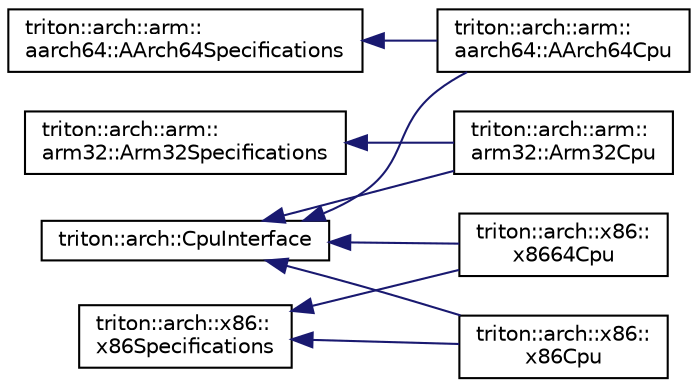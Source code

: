 digraph "Graphical Class Hierarchy"
{
  edge [fontname="Helvetica",fontsize="10",labelfontname="Helvetica",labelfontsize="10"];
  node [fontname="Helvetica",fontsize="10",shape=record];
  rankdir="LR";
  Node147 [label="triton::arch::arm::\laarch64::AArch64Specifications",height=0.2,width=0.4,color="black", fillcolor="white", style="filled",URL="$classtriton_1_1arch_1_1arm_1_1aarch64_1_1AArch64Specifications.html",tooltip="The AArch64Specifications class defines specifications about the AArch64 CPU. "];
  Node147 -> Node128 [dir="back",color="midnightblue",fontsize="10",style="solid",fontname="Helvetica"];
  Node128 [label="triton::arch::arm::\laarch64::AArch64Cpu",height=0.2,width=0.4,color="black", fillcolor="white", style="filled",URL="$classtriton_1_1arch_1_1arm_1_1aarch64_1_1AArch64Cpu.html",tooltip="This class is used to describe the ARM (64-bits) spec. "];
  Node144 [label="triton::arch::arm::\larm32::Arm32Specifications",height=0.2,width=0.4,color="black", fillcolor="white", style="filled",URL="$classtriton_1_1arch_1_1arm_1_1arm32_1_1Arm32Specifications.html",tooltip="The Arm32Specifications class defines specifications about the Arm32 CPU. "];
  Node144 -> Node129 [dir="back",color="midnightblue",fontsize="10",style="solid",fontname="Helvetica"];
  Node129 [label="triton::arch::arm::\larm32::Arm32Cpu",height=0.2,width=0.4,color="black", fillcolor="white", style="filled",URL="$classtriton_1_1arch_1_1arm_1_1arm32_1_1Arm32Cpu.html",tooltip="This class is used to describe the ARM (32-bits) spec. "];
  Node127 [label="triton::arch::CpuInterface",height=0.2,width=0.4,color="black", fillcolor="white", style="filled",URL="$classtriton_1_1arch_1_1CpuInterface.html",tooltip="This interface is used as abstract CPU interface. All CPU must use this interface. "];
  Node127 -> Node128 [dir="back",color="midnightblue",fontsize="10",style="solid",fontname="Helvetica"];
  Node127 -> Node129 [dir="back",color="midnightblue",fontsize="10",style="solid",fontname="Helvetica"];
  Node127 -> Node1 [dir="back",color="midnightblue",fontsize="10",style="solid",fontname="Helvetica"];
  Node1 [label="triton::arch::x86::\lx8664Cpu",height=0.2,width=0.4,color="black", fillcolor="white", style="filled",URL="$classtriton_1_1arch_1_1x86_1_1x8664Cpu.html",tooltip="This class is used to describe the x86 (64-bits) spec. "];
  Node127 -> Node2 [dir="back",color="midnightblue",fontsize="10",style="solid",fontname="Helvetica"];
  Node2 [label="triton::arch::x86::\lx86Cpu",height=0.2,width=0.4,color="black", fillcolor="white", style="filled",URL="$classtriton_1_1arch_1_1x86_1_1x86Cpu.html",tooltip="This class is used to describe the x86 (32-bits) spec. "];
  Node0 [label="triton::arch::x86::\lx86Specifications",height=0.2,width=0.4,color="black", fillcolor="white", style="filled",URL="$classtriton_1_1arch_1_1x86_1_1x86Specifications.html",tooltip="The x86Specifications class defines specifications about the x86 and x86_64 CPU. "];
  Node0 -> Node1 [dir="back",color="midnightblue",fontsize="10",style="solid",fontname="Helvetica"];
  Node0 -> Node2 [dir="back",color="midnightblue",fontsize="10",style="solid",fontname="Helvetica"];
}
